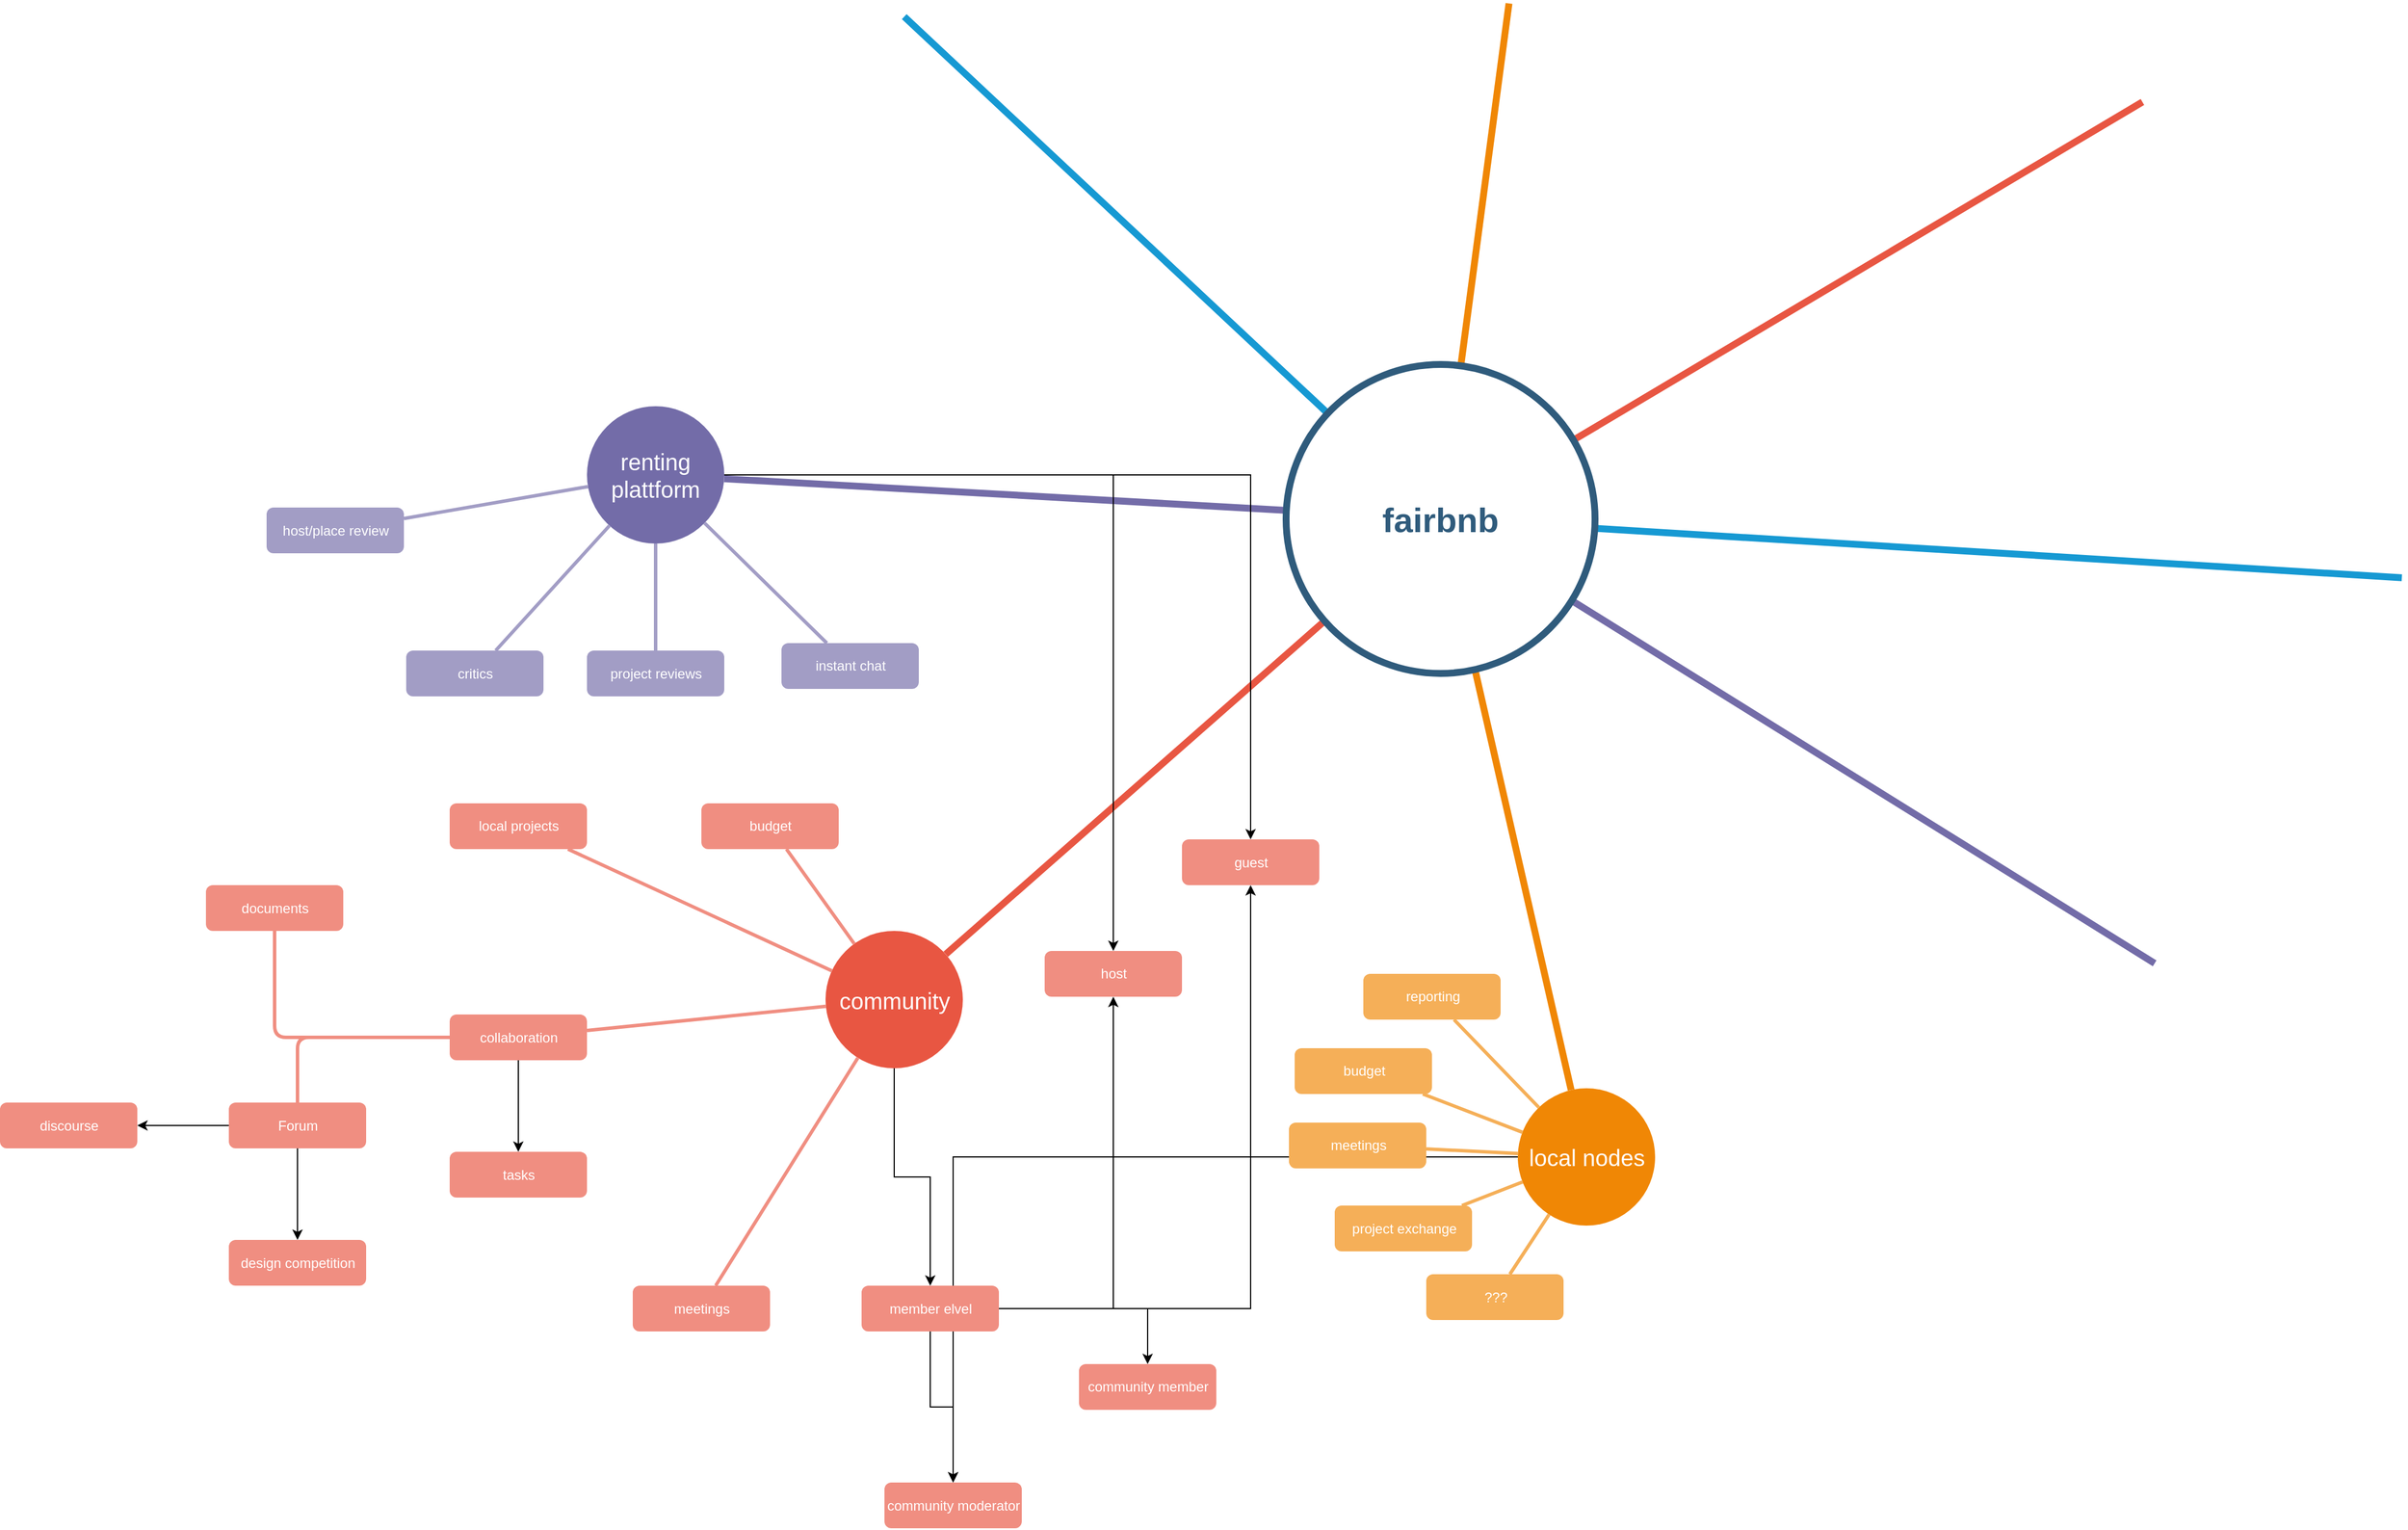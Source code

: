<mxfile version="11.0.1" type="github"><diagram id="6a731a19-8d31-9384-78a2-239565b7b9f0" name="Page-1"><mxGraphModel dx="3200" dy="1101" grid="1" gridSize="10" guides="1" tooltips="1" connect="1" arrows="1" fold="1" page="1" pageScale="1" pageWidth="1169" pageHeight="827" background="#ffffff" math="0" shadow="0"><root><mxCell id="0"/><mxCell id="1" parent="0"/><mxCell id="vqvzlGMNRxJDu5NZA3pl-1570" style="edgeStyle=orthogonalEdgeStyle;rounded=0;orthogonalLoop=1;jettySize=auto;html=1;" edge="1" parent="1" source="1355" target="vqvzlGMNRxJDu5NZA3pl-1568"><mxGeometry relative="1" as="geometry"/></mxCell><mxCell id="1355" value="local nodes" style="ellipse;whiteSpace=wrap;html=1;shadow=0;fontFamily=Helvetica;fontSize=20;fontColor=#FFFFFF;align=center;strokeWidth=3;fillColor=#F08705;strokeColor=none;" parent="1" vertex="1"><mxGeometry x="1163.5" y="1309" width="120" height="120" as="geometry"/></mxCell><mxCell id="vqvzlGMNRxJDu5NZA3pl-1556" style="edgeStyle=orthogonalEdgeStyle;rounded=0;orthogonalLoop=1;jettySize=auto;html=1;entryX=0.5;entryY=0;entryDx=0;entryDy=0;" edge="1" parent="1" source="1356" target="vqvzlGMNRxJDu5NZA3pl-1557"><mxGeometry relative="1" as="geometry"><mxPoint x="618.5" y="1350" as="targetPoint"/></mxGeometry></mxCell><mxCell id="1356" value="community" style="ellipse;whiteSpace=wrap;html=1;shadow=0;fontFamily=Helvetica;fontSize=20;fontColor=#FFFFFF;align=center;strokeWidth=3;fillColor=#E85642;strokeColor=none;" parent="1" vertex="1"><mxGeometry x="558.5" y="1171.5" width="120" height="120" as="geometry"/></mxCell><mxCell id="1359" style="endArrow=none;strokeWidth=6;strokeColor=#1699D3;html=1;" parent="1" source="1515" edge="1"><mxGeometry relative="1" as="geometry"><mxPoint x="627.272" y="372.536" as="targetPoint"/></mxGeometry></mxCell><mxCell id="1360" style="endArrow=none;strokeWidth=6;strokeColor=#f08705;html=1;" parent="1" source="1515" edge="1"><mxGeometry relative="1" as="geometry"><mxPoint x="1155.8" y="361.004" as="targetPoint"/></mxGeometry></mxCell><mxCell id="1361" style="endArrow=none;strokeWidth=6;strokeColor=#E85642;html=1;" parent="1" source="1515" edge="1"><mxGeometry relative="1" as="geometry"><mxPoint x="1709.4" y="447.118" as="targetPoint"/></mxGeometry></mxCell><mxCell id="1362" style="endArrow=none;strokeWidth=6;strokeColor=#1699D3;html=1;" parent="1" source="1515" edge="1"><mxGeometry relative="1" as="geometry"><mxPoint x="1936.108" y="862.906" as="targetPoint"/></mxGeometry></mxCell><mxCell id="1363" style="endArrow=none;strokeWidth=6;strokeColor=#736CA8;html=1;" parent="1" source="1515" target="1516" edge="1"><mxGeometry relative="1" as="geometry"/></mxCell><mxCell id="1364" style="endArrow=none;strokeWidth=6;strokeColor=#736ca8;html=1;" parent="1" source="1515" edge="1"><mxGeometry relative="1" as="geometry"><mxPoint x="1720.078" y="1199.768" as="targetPoint"/></mxGeometry></mxCell><mxCell id="1365" value="" style="edgeStyle=none;endArrow=none;strokeWidth=6;strokeColor=#F08705;html=1;" parent="1" source="1515" target="1355" edge="1"><mxGeometry x="181" y="226.5" width="100" height="100" as="geometry"><mxPoint x="181" y="326.5" as="sourcePoint"/><mxPoint x="281" y="226.5" as="targetPoint"/></mxGeometry></mxCell><mxCell id="1366" value="" style="edgeStyle=none;endArrow=none;strokeWidth=6;strokeColor=#E85642;html=1;" parent="1" source="1515" target="1356" edge="1"><mxGeometry x="181" y="226.5" width="100" height="100" as="geometry"><mxPoint x="181" y="326.5" as="sourcePoint"/><mxPoint x="281" y="226.5" as="targetPoint"/></mxGeometry></mxCell><mxCell id="1473" value="???" style="rounded=1;fillColor=#f5af58;strokeColor=none;strokeWidth=3;shadow=0;html=1;fontColor=#FFFFFF;" parent="1" vertex="1"><mxGeometry x="1083.5" y="1471.5" width="120" height="40" as="geometry"/></mxCell><mxCell id="1474" value="project exchange" style="rounded=1;fillColor=#f5af58;strokeColor=none;strokeWidth=3;shadow=0;html=1;fontColor=#FFFFFF;" parent="1" vertex="1"><mxGeometry x="1003.5" y="1411.5" width="120" height="40" as="geometry"/></mxCell><mxCell id="1475" value="meetings" style="rounded=1;fillColor=#f5af58;strokeColor=none;strokeWidth=3;shadow=0;html=1;fontColor=#FFFFFF;" parent="1" vertex="1"><mxGeometry x="963.5" y="1339" width="120" height="40" as="geometry"/></mxCell><mxCell id="1476" value="budget" style="rounded=1;fillColor=#f5af58;strokeColor=none;strokeWidth=3;shadow=0;html=1;fontColor=#FFFFFF;" parent="1" vertex="1"><mxGeometry x="968.5" y="1274" width="120" height="40" as="geometry"/></mxCell><mxCell id="1477" value="reporting" style="rounded=1;fillColor=#f5af58;strokeColor=none;strokeWidth=3;shadow=0;html=1;fontColor=#FFFFFF;" parent="1" vertex="1"><mxGeometry x="1028.5" y="1209" width="120" height="40" as="geometry"/></mxCell><mxCell id="1485" value="" style="edgeStyle=none;endArrow=none;strokeWidth=3;strokeColor=#F5AF58;html=1;" parent="1" source="1355" target="1473" edge="1"><mxGeometry x="243.5" y="39" width="100" height="100" as="geometry"><mxPoint x="243.5" y="139" as="sourcePoint"/><mxPoint x="343.5" y="39" as="targetPoint"/></mxGeometry></mxCell><mxCell id="1486" value="" style="edgeStyle=none;endArrow=none;strokeWidth=3;strokeColor=#F5AF58;html=1;" parent="1" source="1355" target="1474" edge="1"><mxGeometry x="243.5" y="39" width="100" height="100" as="geometry"><mxPoint x="243.5" y="139" as="sourcePoint"/><mxPoint x="343.5" y="39" as="targetPoint"/></mxGeometry></mxCell><mxCell id="1487" value="" style="edgeStyle=none;endArrow=none;strokeWidth=3;strokeColor=#F5AF58;html=1;" parent="1" source="1355" target="1475" edge="1"><mxGeometry x="243.5" y="39" width="100" height="100" as="geometry"><mxPoint x="243.5" y="139" as="sourcePoint"/><mxPoint x="343.5" y="39" as="targetPoint"/></mxGeometry></mxCell><mxCell id="1488" value="" style="edgeStyle=none;endArrow=none;strokeWidth=3;strokeColor=#F5AF58;html=1;" parent="1" source="1355" target="1476" edge="1"><mxGeometry x="243.5" y="39" width="100" height="100" as="geometry"><mxPoint x="243.5" y="139" as="sourcePoint"/><mxPoint x="343.5" y="39" as="targetPoint"/></mxGeometry></mxCell><mxCell id="1489" value="" style="edgeStyle=none;endArrow=none;strokeWidth=3;strokeColor=#F5AF58;html=1;" parent="1" source="1355" target="1477" edge="1"><mxGeometry x="243.5" y="39" width="100" height="100" as="geometry"><mxPoint x="243.5" y="139" as="sourcePoint"/><mxPoint x="343.5" y="39" as="targetPoint"/></mxGeometry></mxCell><mxCell id="1491" value="budget" style="rounded=1;fillColor=#f08e81;strokeColor=none;strokeWidth=3;shadow=0;html=1;fontColor=#FFFFFF;" parent="1" vertex="1"><mxGeometry x="450" y="1060" width="120" height="40" as="geometry"/></mxCell><mxCell id="1492" value="local projects" style="rounded=1;fillColor=#f08e81;strokeColor=none;strokeWidth=3;shadow=0;html=1;fontColor=#FFFFFF;" parent="1" vertex="1"><mxGeometry x="230" y="1060" width="120" height="40" as="geometry"/></mxCell><mxCell id="1493" value="documents" style="rounded=1;fillColor=#f08e81;strokeColor=none;strokeWidth=3;shadow=0;html=1;fontColor=#FFFFFF;" parent="1" vertex="1"><mxGeometry x="17" y="1131.5" width="120" height="40" as="geometry"/></mxCell><mxCell id="vqvzlGMNRxJDu5NZA3pl-1549" value="" style="edgeStyle=orthogonalEdgeStyle;rounded=0;orthogonalLoop=1;jettySize=auto;html=1;" edge="1" parent="1" source="1494" target="vqvzlGMNRxJDu5NZA3pl-1548"><mxGeometry relative="1" as="geometry"/></mxCell><mxCell id="vqvzlGMNRxJDu5NZA3pl-1553" value="" style="edgeStyle=orthogonalEdgeStyle;rounded=0;orthogonalLoop=1;jettySize=auto;html=1;" edge="1" parent="1" source="1494" target="vqvzlGMNRxJDu5NZA3pl-1552"><mxGeometry relative="1" as="geometry"/></mxCell><mxCell id="1494" value="Forum" style="rounded=1;fillColor=#f08e81;strokeColor=none;strokeWidth=3;shadow=0;html=1;fontColor=#FFFFFF;" parent="1" vertex="1"><mxGeometry x="37" y="1321.5" width="120" height="40" as="geometry"/></mxCell><mxCell id="vqvzlGMNRxJDu5NZA3pl-1552" value="discourse" style="rounded=1;fillColor=#f08e81;strokeColor=none;strokeWidth=3;shadow=0;html=1;fontColor=#FFFFFF;" vertex="1" parent="1"><mxGeometry x="-163" y="1321.5" width="120" height="40" as="geometry"/></mxCell><mxCell id="vqvzlGMNRxJDu5NZA3pl-1548" value="design competition" style="rounded=1;fillColor=#f08e81;strokeColor=none;strokeWidth=3;shadow=0;html=1;fontColor=#FFFFFF;" vertex="1" parent="1"><mxGeometry x="37" y="1441.5" width="120" height="40" as="geometry"/></mxCell><mxCell id="vqvzlGMNRxJDu5NZA3pl-1543" style="edgeStyle=orthogonalEdgeStyle;rounded=1;orthogonalLoop=1;jettySize=auto;html=1;strokeColor=#F08E81;strokeWidth=3;endArrow=none;" edge="1" parent="1" source="1495" target="1494"><mxGeometry relative="1" as="geometry"/></mxCell><mxCell id="vqvzlGMNRxJDu5NZA3pl-1551" value="" style="edgeStyle=orthogonalEdgeStyle;rounded=0;orthogonalLoop=1;jettySize=auto;html=1;" edge="1" parent="1" source="1495" target="vqvzlGMNRxJDu5NZA3pl-1550"><mxGeometry relative="1" as="geometry"/></mxCell><mxCell id="1495" value="collaboration" style="rounded=1;fillColor=#f08e81;strokeColor=none;strokeWidth=3;shadow=0;html=1;fontColor=#FFFFFF;" parent="1" vertex="1"><mxGeometry x="230" y="1244.5" width="120" height="40" as="geometry"/></mxCell><mxCell id="vqvzlGMNRxJDu5NZA3pl-1550" value="tasks" style="rounded=1;fillColor=#f08e81;strokeColor=none;strokeWidth=3;shadow=0;html=1;fontColor=#FFFFFF;" vertex="1" parent="1"><mxGeometry x="230" y="1364.5" width="120" height="40" as="geometry"/></mxCell><mxCell id="1496" value="meetings" style="rounded=1;fillColor=#f08e81;strokeColor=none;strokeWidth=3;shadow=0;html=1;fontColor=#FFFFFF;" parent="1" vertex="1"><mxGeometry x="390" y="1481.5" width="120" height="40" as="geometry"/></mxCell><mxCell id="vqvzlGMNRxJDu5NZA3pl-1561" value="" style="edgeStyle=orthogonalEdgeStyle;rounded=0;orthogonalLoop=1;jettySize=auto;html=1;" edge="1" parent="1" source="vqvzlGMNRxJDu5NZA3pl-1557" target="vqvzlGMNRxJDu5NZA3pl-1560"><mxGeometry relative="1" as="geometry"/></mxCell><mxCell id="vqvzlGMNRxJDu5NZA3pl-1563" value="" style="edgeStyle=orthogonalEdgeStyle;rounded=0;orthogonalLoop=1;jettySize=auto;html=1;" edge="1" parent="1" source="vqvzlGMNRxJDu5NZA3pl-1557" target="vqvzlGMNRxJDu5NZA3pl-1562"><mxGeometry relative="1" as="geometry"/></mxCell><mxCell id="vqvzlGMNRxJDu5NZA3pl-1567" value="" style="edgeStyle=orthogonalEdgeStyle;rounded=0;orthogonalLoop=1;jettySize=auto;html=1;" edge="1" parent="1" source="vqvzlGMNRxJDu5NZA3pl-1557" target="vqvzlGMNRxJDu5NZA3pl-1566"><mxGeometry relative="1" as="geometry"/></mxCell><mxCell id="vqvzlGMNRxJDu5NZA3pl-1569" value="" style="edgeStyle=orthogonalEdgeStyle;rounded=0;orthogonalLoop=1;jettySize=auto;html=1;" edge="1" parent="1" source="vqvzlGMNRxJDu5NZA3pl-1557" target="vqvzlGMNRxJDu5NZA3pl-1568"><mxGeometry relative="1" as="geometry"/></mxCell><mxCell id="vqvzlGMNRxJDu5NZA3pl-1557" value="member elvel" style="rounded=1;fillColor=#f08e81;strokeColor=none;strokeWidth=3;shadow=0;html=1;fontColor=#FFFFFF;" vertex="1" parent="1"><mxGeometry x="590" y="1481.5" width="120" height="40" as="geometry"/></mxCell><mxCell id="vqvzlGMNRxJDu5NZA3pl-1568" value="community moderator " style="rounded=1;fillColor=#f08e81;strokeColor=none;strokeWidth=3;shadow=0;html=1;fontColor=#FFFFFF;" vertex="1" parent="1"><mxGeometry x="610" y="1653.5" width="120" height="40" as="geometry"/></mxCell><mxCell id="vqvzlGMNRxJDu5NZA3pl-1566" value="community member" style="rounded=1;fillColor=#f08e81;strokeColor=none;strokeWidth=3;shadow=0;html=1;fontColor=#FFFFFF;" vertex="1" parent="1"><mxGeometry x="780" y="1550" width="120" height="40" as="geometry"/></mxCell><mxCell id="vqvzlGMNRxJDu5NZA3pl-1562" value="guest" style="rounded=1;fillColor=#f08e81;strokeColor=none;strokeWidth=3;shadow=0;html=1;fontColor=#FFFFFF;" vertex="1" parent="1"><mxGeometry x="870" y="1091.5" width="120" height="40" as="geometry"/></mxCell><mxCell id="vqvzlGMNRxJDu5NZA3pl-1560" value="host" style="rounded=1;fillColor=#f08e81;strokeColor=none;strokeWidth=3;shadow=0;html=1;fontColor=#FFFFFF;" vertex="1" parent="1"><mxGeometry x="750" y="1189" width="120" height="40" as="geometry"/></mxCell><mxCell id="1504" value="" style="edgeStyle=none;endArrow=none;strokeWidth=3;strokeColor=#F08E81;html=1;" parent="1" source="1356" target="1491" edge="1"><mxGeometry x="188.5" y="51.5" width="100" height="100" as="geometry"><mxPoint x="188.5" y="151.5" as="sourcePoint"/><mxPoint x="288.5" y="51.5" as="targetPoint"/></mxGeometry></mxCell><mxCell id="1505" value="" style="edgeStyle=none;endArrow=none;strokeWidth=3;strokeColor=#F08E81;html=1;" parent="1" source="1356" target="1492" edge="1"><mxGeometry x="188.5" y="51.5" width="100" height="100" as="geometry"><mxPoint x="188.5" y="151.5" as="sourcePoint"/><mxPoint x="288.5" y="51.5" as="targetPoint"/></mxGeometry></mxCell><mxCell id="1506" value="" style="edgeStyle=orthogonalEdgeStyle;endArrow=none;strokeWidth=3;strokeColor=#F08E81;html=1;exitX=0;exitY=0.5;exitDx=0;exitDy=0;entryX=0.5;entryY=1;entryDx=0;entryDy=0;" parent="1" source="1495" target="1493" edge="1"><mxGeometry x="188.5" y="51.5" width="100" height="100" as="geometry"><mxPoint x="188.5" y="151.5" as="sourcePoint"/><mxPoint x="288.5" y="51.5" as="targetPoint"/></mxGeometry></mxCell><mxCell id="1508" value="" style="edgeStyle=none;endArrow=none;strokeWidth=3;strokeColor=#F08E81;html=1;" parent="1" source="1356" target="1495" edge="1"><mxGeometry x="188.5" y="51.5" width="100" height="100" as="geometry"><mxPoint x="188.5" y="151.5" as="sourcePoint"/><mxPoint x="288.5" y="51.5" as="targetPoint"/></mxGeometry></mxCell><mxCell id="1509" value="" style="edgeStyle=none;endArrow=none;strokeWidth=3;strokeColor=#F08E81;html=1;" parent="1" source="1356" target="1496" edge="1"><mxGeometry x="188.5" y="51.5" width="100" height="100" as="geometry"><mxPoint x="188.5" y="151.5" as="sourcePoint"/><mxPoint x="288.5" y="51.5" as="targetPoint"/></mxGeometry></mxCell><mxCell id="1515" value="fairbnb" style="ellipse;whiteSpace=wrap;html=1;shadow=0;fontFamily=Helvetica;fontSize=30;fontColor=#2F5B7C;align=center;strokeColor=#2F5B7C;strokeWidth=6;fillColor=#FFFFFF;fontStyle=1;gradientColor=none;" parent="1" vertex="1"><mxGeometry x="961" y="676.5" width="270" height="270" as="geometry"/></mxCell><mxCell id="vqvzlGMNRxJDu5NZA3pl-1564" style="edgeStyle=orthogonalEdgeStyle;rounded=0;orthogonalLoop=1;jettySize=auto;html=1;" edge="1" parent="1" source="1516" target="vqvzlGMNRxJDu5NZA3pl-1562"><mxGeometry relative="1" as="geometry"/></mxCell><mxCell id="vqvzlGMNRxJDu5NZA3pl-1565" style="edgeStyle=orthogonalEdgeStyle;rounded=0;orthogonalLoop=1;jettySize=auto;html=1;" edge="1" parent="1" source="1516" target="vqvzlGMNRxJDu5NZA3pl-1560"><mxGeometry relative="1" as="geometry"/></mxCell><mxCell id="1516" value="renting plattform" style="ellipse;whiteSpace=wrap;html=1;shadow=0;fontFamily=Helvetica;fontSize=20;fontColor=#FFFFFF;align=center;strokeWidth=3;fillColor=#736ca8;strokeColor=none;" parent="1" vertex="1"><mxGeometry x="350" y="713" width="120" height="120" as="geometry"/></mxCell><mxCell id="1523" value="project reviews" style="rounded=1;fillColor=#a29dc5;strokeColor=none;strokeWidth=3;shadow=0;html=1;fontColor=#FFFFFF;" parent="1" vertex="1"><mxGeometry x="350" y="926.5" width="120" height="40" as="geometry"/></mxCell><mxCell id="1524" value="critics" style="rounded=1;fillColor=#a29dc5;strokeColor=none;strokeWidth=3;shadow=0;html=1;fontColor=#FFFFFF;" parent="1" vertex="1"><mxGeometry x="192" y="926.5" width="120" height="40" as="geometry"/></mxCell><mxCell id="1525" value="host/place review" style="rounded=1;fillColor=#a29dc5;strokeColor=none;strokeWidth=3;shadow=0;html=1;fontColor=#FFFFFF;" parent="1" vertex="1"><mxGeometry x="70" y="801.5" width="120" height="40" as="geometry"/></mxCell><mxCell id="1535" value="" style="edgeStyle=none;endArrow=none;strokeWidth=3;strokeColor=#A29DC5;html=1;" parent="1" source="1516" target="1523" edge="1"><mxGeometry x="-1498" y="-303.5" width="100" height="100" as="geometry"><mxPoint x="-1498" y="-203.5" as="sourcePoint"/><mxPoint x="-1398" y="-303.5" as="targetPoint"/></mxGeometry></mxCell><mxCell id="1536" value="" style="edgeStyle=none;endArrow=none;strokeWidth=3;strokeColor=#A29DC5;html=1;" parent="1" source="1516" target="1524" edge="1"><mxGeometry x="-1498" y="-303.5" width="100" height="100" as="geometry"><mxPoint x="-1498" y="-203.5" as="sourcePoint"/><mxPoint x="-1398" y="-303.5" as="targetPoint"/></mxGeometry></mxCell><mxCell id="1537" value="" style="edgeStyle=none;endArrow=none;strokeWidth=3;strokeColor=#A29DC5;html=1;" parent="1" source="1516" target="1525" edge="1"><mxGeometry x="-1498" y="-303.5" width="100" height="100" as="geometry"><mxPoint x="-1498" y="-203.5" as="sourcePoint"/><mxPoint x="-1398" y="-303.5" as="targetPoint"/></mxGeometry></mxCell><mxCell id="vqvzlGMNRxJDu5NZA3pl-1545" value="instant chat" style="rounded=1;fillColor=#a29dc5;strokeColor=none;strokeWidth=3;shadow=0;html=1;fontColor=#FFFFFF;" vertex="1" parent="1"><mxGeometry x="520" y="920" width="120" height="40" as="geometry"/></mxCell><mxCell id="vqvzlGMNRxJDu5NZA3pl-1546" value="" style="edgeStyle=none;endArrow=none;strokeWidth=3;strokeColor=#A29DC5;html=1;" edge="1" parent="1" target="vqvzlGMNRxJDu5NZA3pl-1545" source="1516"><mxGeometry x="-1488" y="-293.5" width="100" height="100" as="geometry"><mxPoint x="370.479" y="850.384" as="sourcePoint"/><mxPoint x="-1388" y="-293.5" as="targetPoint"/></mxGeometry></mxCell></root></mxGraphModel></diagram></mxfile>